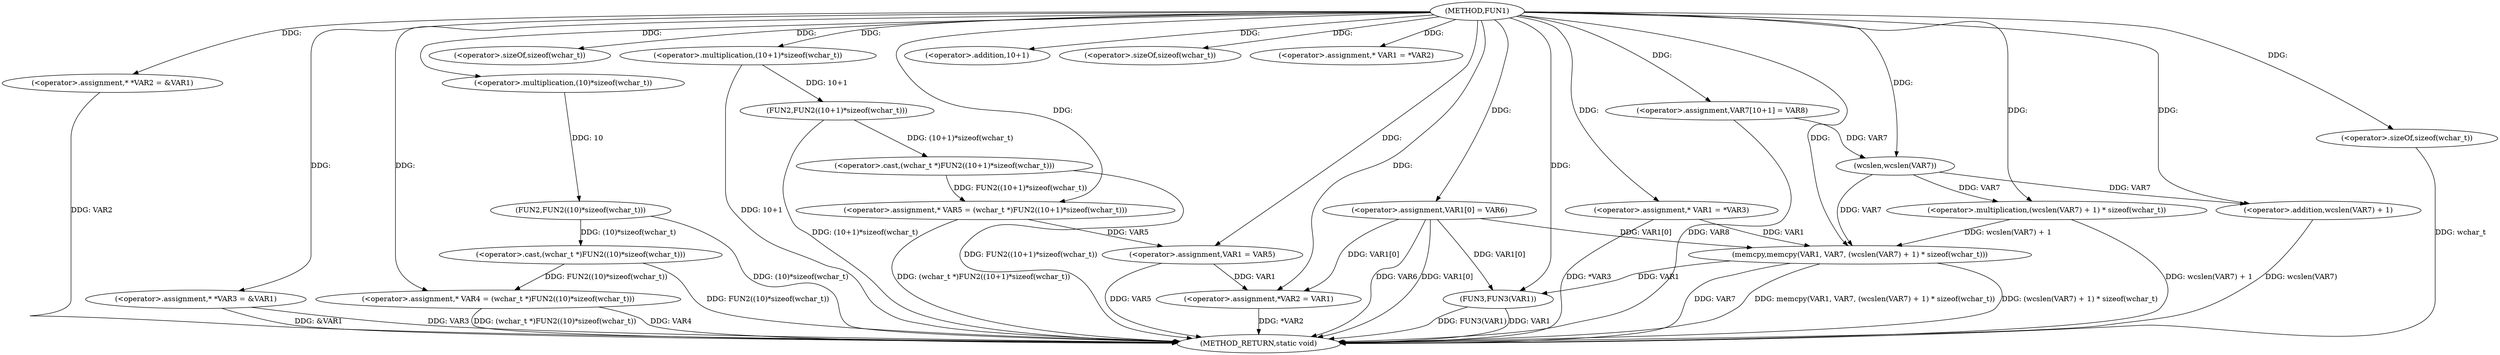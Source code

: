 digraph FUN1 {  
"1000100" [label = "(METHOD,FUN1)" ]
"1000176" [label = "(METHOD_RETURN,static void)" ]
"1000104" [label = "(<operator>.assignment,* *VAR2 = &VAR1)" ]
"1000109" [label = "(<operator>.assignment,* *VAR3 = &VAR1)" ]
"1000114" [label = "(<operator>.assignment,* VAR4 = (wchar_t *)FUN2((10)*sizeof(wchar_t)))" ]
"1000116" [label = "(<operator>.cast,(wchar_t *)FUN2((10)*sizeof(wchar_t)))" ]
"1000118" [label = "(FUN2,FUN2((10)*sizeof(wchar_t)))" ]
"1000119" [label = "(<operator>.multiplication,(10)*sizeof(wchar_t))" ]
"1000121" [label = "(<operator>.sizeOf,sizeof(wchar_t))" ]
"1000124" [label = "(<operator>.assignment,* VAR5 = (wchar_t *)FUN2((10+1)*sizeof(wchar_t)))" ]
"1000126" [label = "(<operator>.cast,(wchar_t *)FUN2((10+1)*sizeof(wchar_t)))" ]
"1000128" [label = "(FUN2,FUN2((10+1)*sizeof(wchar_t)))" ]
"1000129" [label = "(<operator>.multiplication,(10+1)*sizeof(wchar_t))" ]
"1000130" [label = "(<operator>.addition,10+1)" ]
"1000133" [label = "(<operator>.sizeOf,sizeof(wchar_t))" ]
"1000137" [label = "(<operator>.assignment,* VAR1 = *VAR2)" ]
"1000141" [label = "(<operator>.assignment,VAR1 = VAR5)" ]
"1000144" [label = "(<operator>.assignment,VAR1[0] = VAR6)" ]
"1000149" [label = "(<operator>.assignment,*VAR2 = VAR1)" ]
"1000155" [label = "(<operator>.assignment,* VAR1 = *VAR3)" ]
"1000161" [label = "(<operator>.assignment,VAR7[10+1] = VAR8)" ]
"1000164" [label = "(memcpy,memcpy(VAR1, VAR7, (wcslen(VAR7) + 1) * sizeof(wchar_t)))" ]
"1000167" [label = "(<operator>.multiplication,(wcslen(VAR7) + 1) * sizeof(wchar_t))" ]
"1000168" [label = "(<operator>.addition,wcslen(VAR7) + 1)" ]
"1000169" [label = "(wcslen,wcslen(VAR7))" ]
"1000172" [label = "(<operator>.sizeOf,sizeof(wchar_t))" ]
"1000174" [label = "(FUN3,FUN3(VAR1))" ]
  "1000168" -> "1000176"  [ label = "DDG: wcslen(VAR7)"] 
  "1000155" -> "1000176"  [ label = "DDG: *VAR3"] 
  "1000104" -> "1000176"  [ label = "DDG: VAR2"] 
  "1000164" -> "1000176"  [ label = "DDG: VAR7"] 
  "1000114" -> "1000176"  [ label = "DDG: VAR4"] 
  "1000116" -> "1000176"  [ label = "DDG: FUN2((10)*sizeof(wchar_t))"] 
  "1000149" -> "1000176"  [ label = "DDG: *VAR2"] 
  "1000126" -> "1000176"  [ label = "DDG: FUN2((10+1)*sizeof(wchar_t))"] 
  "1000118" -> "1000176"  [ label = "DDG: (10)*sizeof(wchar_t)"] 
  "1000161" -> "1000176"  [ label = "DDG: VAR8"] 
  "1000167" -> "1000176"  [ label = "DDG: wcslen(VAR7) + 1"] 
  "1000129" -> "1000176"  [ label = "DDG: 10+1"] 
  "1000164" -> "1000176"  [ label = "DDG: memcpy(VAR1, VAR7, (wcslen(VAR7) + 1) * sizeof(wchar_t))"] 
  "1000124" -> "1000176"  [ label = "DDG: (wchar_t *)FUN2((10+1)*sizeof(wchar_t))"] 
  "1000128" -> "1000176"  [ label = "DDG: (10+1)*sizeof(wchar_t)"] 
  "1000164" -> "1000176"  [ label = "DDG: (wcslen(VAR7) + 1) * sizeof(wchar_t)"] 
  "1000144" -> "1000176"  [ label = "DDG: VAR6"] 
  "1000109" -> "1000176"  [ label = "DDG: VAR3"] 
  "1000172" -> "1000176"  [ label = "DDG: wchar_t"] 
  "1000141" -> "1000176"  [ label = "DDG: VAR5"] 
  "1000144" -> "1000176"  [ label = "DDG: VAR1[0]"] 
  "1000114" -> "1000176"  [ label = "DDG: (wchar_t *)FUN2((10)*sizeof(wchar_t))"] 
  "1000109" -> "1000176"  [ label = "DDG: &VAR1"] 
  "1000174" -> "1000176"  [ label = "DDG: FUN3(VAR1)"] 
  "1000174" -> "1000176"  [ label = "DDG: VAR1"] 
  "1000100" -> "1000104"  [ label = "DDG: "] 
  "1000100" -> "1000109"  [ label = "DDG: "] 
  "1000116" -> "1000114"  [ label = "DDG: FUN2((10)*sizeof(wchar_t))"] 
  "1000100" -> "1000114"  [ label = "DDG: "] 
  "1000118" -> "1000116"  [ label = "DDG: (10)*sizeof(wchar_t)"] 
  "1000119" -> "1000118"  [ label = "DDG: 10"] 
  "1000100" -> "1000119"  [ label = "DDG: "] 
  "1000100" -> "1000121"  [ label = "DDG: "] 
  "1000126" -> "1000124"  [ label = "DDG: FUN2((10+1)*sizeof(wchar_t))"] 
  "1000100" -> "1000124"  [ label = "DDG: "] 
  "1000128" -> "1000126"  [ label = "DDG: (10+1)*sizeof(wchar_t)"] 
  "1000129" -> "1000128"  [ label = "DDG: 10+1"] 
  "1000100" -> "1000129"  [ label = "DDG: "] 
  "1000100" -> "1000130"  [ label = "DDG: "] 
  "1000100" -> "1000133"  [ label = "DDG: "] 
  "1000100" -> "1000137"  [ label = "DDG: "] 
  "1000124" -> "1000141"  [ label = "DDG: VAR5"] 
  "1000100" -> "1000141"  [ label = "DDG: "] 
  "1000100" -> "1000144"  [ label = "DDG: "] 
  "1000141" -> "1000149"  [ label = "DDG: VAR1"] 
  "1000144" -> "1000149"  [ label = "DDG: VAR1[0]"] 
  "1000100" -> "1000149"  [ label = "DDG: "] 
  "1000100" -> "1000155"  [ label = "DDG: "] 
  "1000100" -> "1000161"  [ label = "DDG: "] 
  "1000144" -> "1000164"  [ label = "DDG: VAR1[0]"] 
  "1000155" -> "1000164"  [ label = "DDG: VAR1"] 
  "1000100" -> "1000164"  [ label = "DDG: "] 
  "1000169" -> "1000164"  [ label = "DDG: VAR7"] 
  "1000167" -> "1000164"  [ label = "DDG: wcslen(VAR7) + 1"] 
  "1000169" -> "1000167"  [ label = "DDG: VAR7"] 
  "1000100" -> "1000167"  [ label = "DDG: "] 
  "1000169" -> "1000168"  [ label = "DDG: VAR7"] 
  "1000161" -> "1000169"  [ label = "DDG: VAR7"] 
  "1000100" -> "1000169"  [ label = "DDG: "] 
  "1000100" -> "1000168"  [ label = "DDG: "] 
  "1000100" -> "1000172"  [ label = "DDG: "] 
  "1000144" -> "1000174"  [ label = "DDG: VAR1[0]"] 
  "1000164" -> "1000174"  [ label = "DDG: VAR1"] 
  "1000100" -> "1000174"  [ label = "DDG: "] 
}

